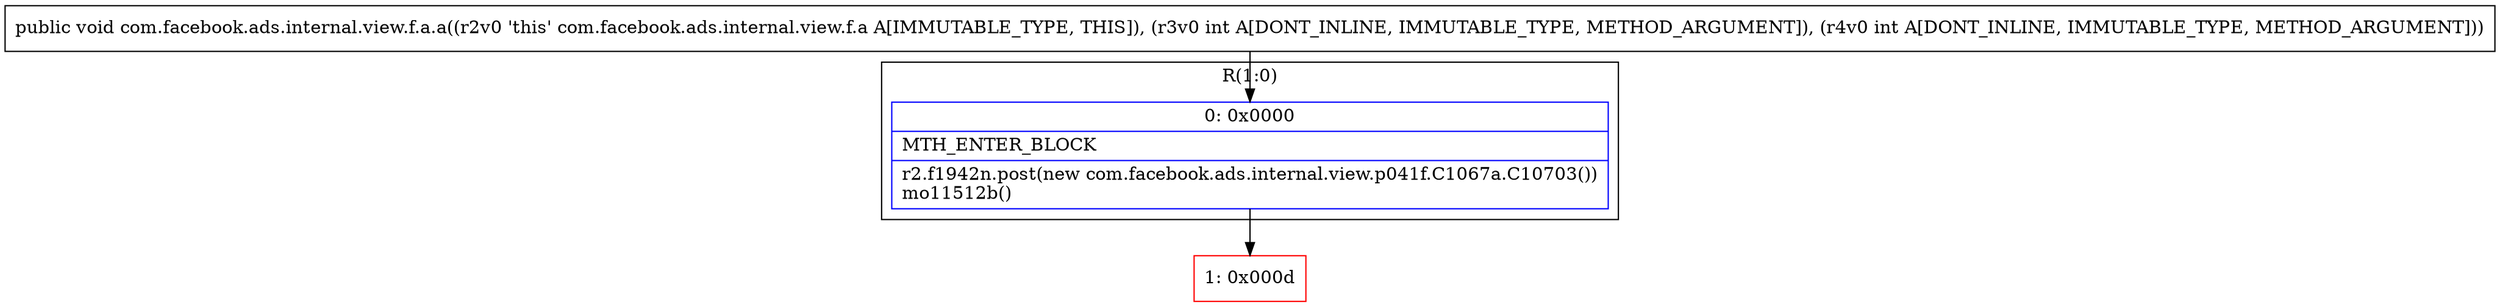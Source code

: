 digraph "CFG forcom.facebook.ads.internal.view.f.a.a(II)V" {
subgraph cluster_Region_1925920469 {
label = "R(1:0)";
node [shape=record,color=blue];
Node_0 [shape=record,label="{0\:\ 0x0000|MTH_ENTER_BLOCK\l|r2.f1942n.post(new com.facebook.ads.internal.view.p041f.C1067a.C10703())\lmo11512b()\l}"];
}
Node_1 [shape=record,color=red,label="{1\:\ 0x000d}"];
MethodNode[shape=record,label="{public void com.facebook.ads.internal.view.f.a.a((r2v0 'this' com.facebook.ads.internal.view.f.a A[IMMUTABLE_TYPE, THIS]), (r3v0 int A[DONT_INLINE, IMMUTABLE_TYPE, METHOD_ARGUMENT]), (r4v0 int A[DONT_INLINE, IMMUTABLE_TYPE, METHOD_ARGUMENT])) }"];
MethodNode -> Node_0;
Node_0 -> Node_1;
}

